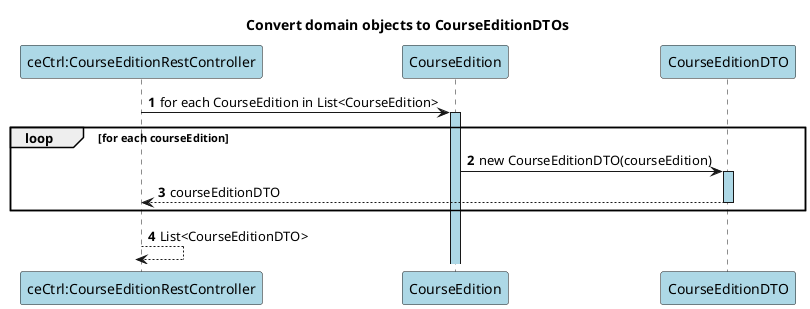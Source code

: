 @startuml

autonumber

title Convert domain objects to CourseEditionDTOs

participant "ceCtrl:CourseEditionRestController" as C #lightblue
participant "CourseEdition" as CE #lightblue
participant "CourseEditionDTO" as DTO #lightblue

C -> CE ++ #lightblue: for each CourseEdition in List<CourseEdition>
loop for each courseEdition
    CE -> DTO ++ #lightblue: new CourseEditionDTO(courseEdition)
    DTO --> C --: courseEditionDTO
end
C --> C --: List<CourseEditionDTO>

@enduml